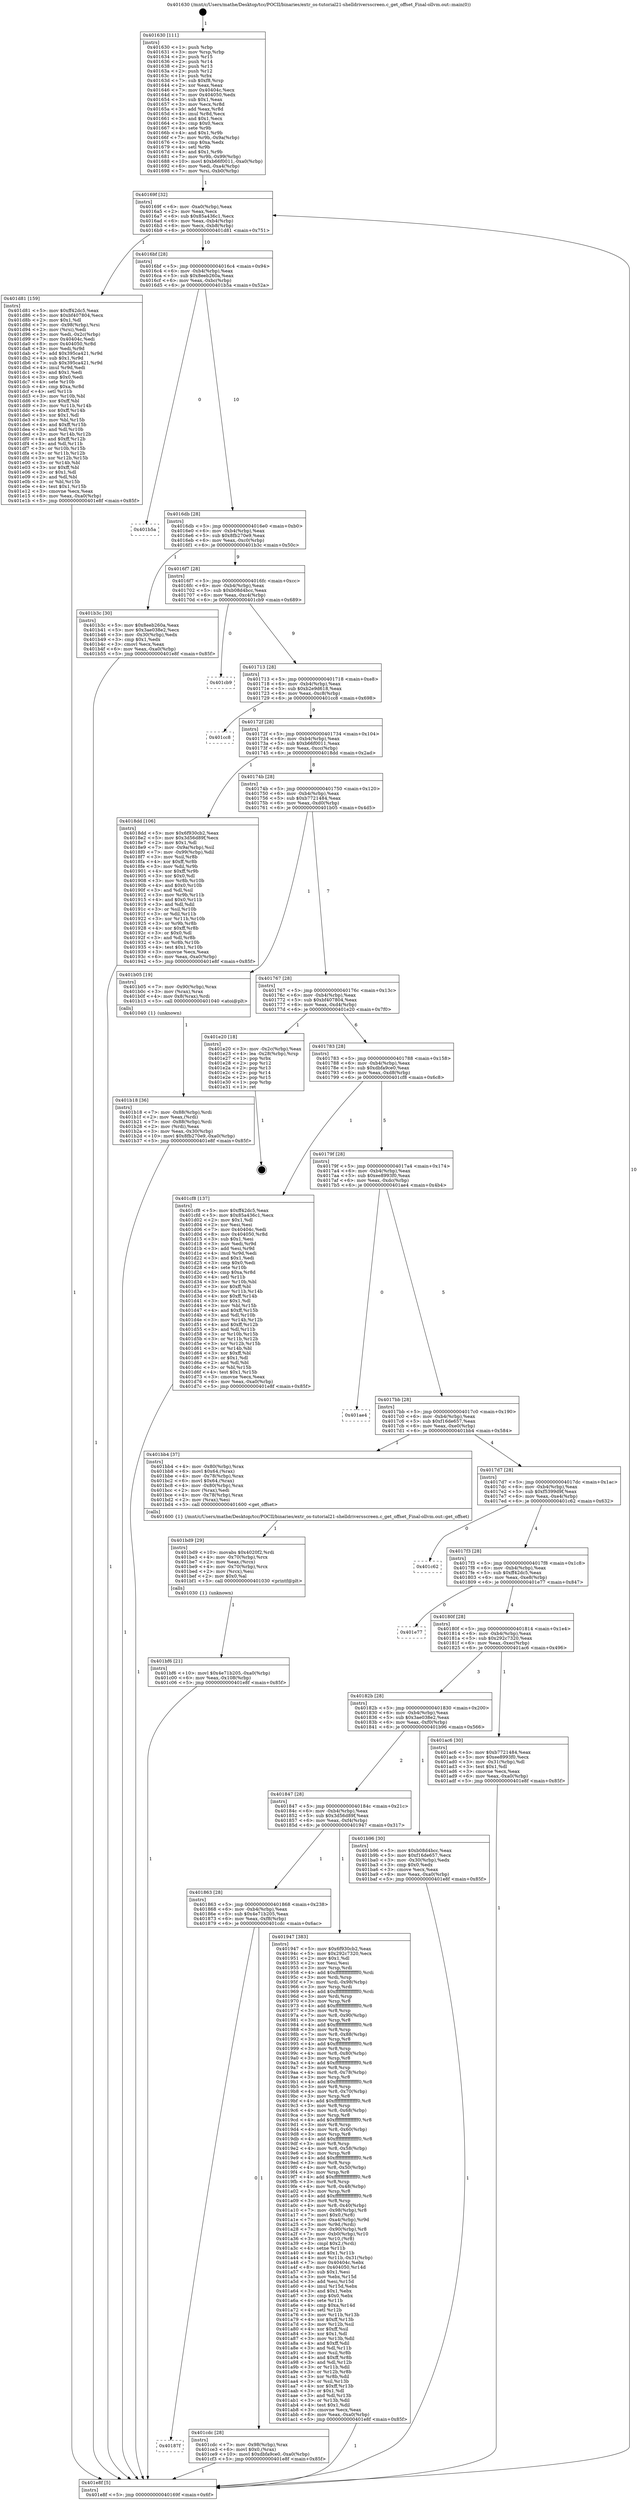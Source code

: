 digraph "0x401630" {
  label = "0x401630 (/mnt/c/Users/mathe/Desktop/tcc/POCII/binaries/extr_os-tutorial21-shelldriversscreen.c_get_offset_Final-ollvm.out::main(0))"
  labelloc = "t"
  node[shape=record]

  Entry [label="",width=0.3,height=0.3,shape=circle,fillcolor=black,style=filled]
  "0x40169f" [label="{
     0x40169f [32]\l
     | [instrs]\l
     &nbsp;&nbsp;0x40169f \<+6\>: mov -0xa0(%rbp),%eax\l
     &nbsp;&nbsp;0x4016a5 \<+2\>: mov %eax,%ecx\l
     &nbsp;&nbsp;0x4016a7 \<+6\>: sub $0x85a436c1,%ecx\l
     &nbsp;&nbsp;0x4016ad \<+6\>: mov %eax,-0xb4(%rbp)\l
     &nbsp;&nbsp;0x4016b3 \<+6\>: mov %ecx,-0xb8(%rbp)\l
     &nbsp;&nbsp;0x4016b9 \<+6\>: je 0000000000401d81 \<main+0x751\>\l
  }"]
  "0x401d81" [label="{
     0x401d81 [159]\l
     | [instrs]\l
     &nbsp;&nbsp;0x401d81 \<+5\>: mov $0xff42dc5,%eax\l
     &nbsp;&nbsp;0x401d86 \<+5\>: mov $0xbf407804,%ecx\l
     &nbsp;&nbsp;0x401d8b \<+2\>: mov $0x1,%dl\l
     &nbsp;&nbsp;0x401d8d \<+7\>: mov -0x98(%rbp),%rsi\l
     &nbsp;&nbsp;0x401d94 \<+2\>: mov (%rsi),%edi\l
     &nbsp;&nbsp;0x401d96 \<+3\>: mov %edi,-0x2c(%rbp)\l
     &nbsp;&nbsp;0x401d99 \<+7\>: mov 0x40404c,%edi\l
     &nbsp;&nbsp;0x401da0 \<+8\>: mov 0x404050,%r8d\l
     &nbsp;&nbsp;0x401da8 \<+3\>: mov %edi,%r9d\l
     &nbsp;&nbsp;0x401dab \<+7\>: add $0x395ca421,%r9d\l
     &nbsp;&nbsp;0x401db2 \<+4\>: sub $0x1,%r9d\l
     &nbsp;&nbsp;0x401db6 \<+7\>: sub $0x395ca421,%r9d\l
     &nbsp;&nbsp;0x401dbd \<+4\>: imul %r9d,%edi\l
     &nbsp;&nbsp;0x401dc1 \<+3\>: and $0x1,%edi\l
     &nbsp;&nbsp;0x401dc4 \<+3\>: cmp $0x0,%edi\l
     &nbsp;&nbsp;0x401dc7 \<+4\>: sete %r10b\l
     &nbsp;&nbsp;0x401dcb \<+4\>: cmp $0xa,%r8d\l
     &nbsp;&nbsp;0x401dcf \<+4\>: setl %r11b\l
     &nbsp;&nbsp;0x401dd3 \<+3\>: mov %r10b,%bl\l
     &nbsp;&nbsp;0x401dd6 \<+3\>: xor $0xff,%bl\l
     &nbsp;&nbsp;0x401dd9 \<+3\>: mov %r11b,%r14b\l
     &nbsp;&nbsp;0x401ddc \<+4\>: xor $0xff,%r14b\l
     &nbsp;&nbsp;0x401de0 \<+3\>: xor $0x1,%dl\l
     &nbsp;&nbsp;0x401de3 \<+3\>: mov %bl,%r15b\l
     &nbsp;&nbsp;0x401de6 \<+4\>: and $0xff,%r15b\l
     &nbsp;&nbsp;0x401dea \<+3\>: and %dl,%r10b\l
     &nbsp;&nbsp;0x401ded \<+3\>: mov %r14b,%r12b\l
     &nbsp;&nbsp;0x401df0 \<+4\>: and $0xff,%r12b\l
     &nbsp;&nbsp;0x401df4 \<+3\>: and %dl,%r11b\l
     &nbsp;&nbsp;0x401df7 \<+3\>: or %r10b,%r15b\l
     &nbsp;&nbsp;0x401dfa \<+3\>: or %r11b,%r12b\l
     &nbsp;&nbsp;0x401dfd \<+3\>: xor %r12b,%r15b\l
     &nbsp;&nbsp;0x401e00 \<+3\>: or %r14b,%bl\l
     &nbsp;&nbsp;0x401e03 \<+3\>: xor $0xff,%bl\l
     &nbsp;&nbsp;0x401e06 \<+3\>: or $0x1,%dl\l
     &nbsp;&nbsp;0x401e09 \<+2\>: and %dl,%bl\l
     &nbsp;&nbsp;0x401e0b \<+3\>: or %bl,%r15b\l
     &nbsp;&nbsp;0x401e0e \<+4\>: test $0x1,%r15b\l
     &nbsp;&nbsp;0x401e12 \<+3\>: cmovne %ecx,%eax\l
     &nbsp;&nbsp;0x401e15 \<+6\>: mov %eax,-0xa0(%rbp)\l
     &nbsp;&nbsp;0x401e1b \<+5\>: jmp 0000000000401e8f \<main+0x85f\>\l
  }"]
  "0x4016bf" [label="{
     0x4016bf [28]\l
     | [instrs]\l
     &nbsp;&nbsp;0x4016bf \<+5\>: jmp 00000000004016c4 \<main+0x94\>\l
     &nbsp;&nbsp;0x4016c4 \<+6\>: mov -0xb4(%rbp),%eax\l
     &nbsp;&nbsp;0x4016ca \<+5\>: sub $0x8eeb260a,%eax\l
     &nbsp;&nbsp;0x4016cf \<+6\>: mov %eax,-0xbc(%rbp)\l
     &nbsp;&nbsp;0x4016d5 \<+6\>: je 0000000000401b5a \<main+0x52a\>\l
  }"]
  Exit [label="",width=0.3,height=0.3,shape=circle,fillcolor=black,style=filled,peripheries=2]
  "0x401b5a" [label="{
     0x401b5a\l
  }", style=dashed]
  "0x4016db" [label="{
     0x4016db [28]\l
     | [instrs]\l
     &nbsp;&nbsp;0x4016db \<+5\>: jmp 00000000004016e0 \<main+0xb0\>\l
     &nbsp;&nbsp;0x4016e0 \<+6\>: mov -0xb4(%rbp),%eax\l
     &nbsp;&nbsp;0x4016e6 \<+5\>: sub $0x8fb270e9,%eax\l
     &nbsp;&nbsp;0x4016eb \<+6\>: mov %eax,-0xc0(%rbp)\l
     &nbsp;&nbsp;0x4016f1 \<+6\>: je 0000000000401b3c \<main+0x50c\>\l
  }"]
  "0x40187f" [label="{
     0x40187f\l
  }", style=dashed]
  "0x401b3c" [label="{
     0x401b3c [30]\l
     | [instrs]\l
     &nbsp;&nbsp;0x401b3c \<+5\>: mov $0x8eeb260a,%eax\l
     &nbsp;&nbsp;0x401b41 \<+5\>: mov $0x3ae038e2,%ecx\l
     &nbsp;&nbsp;0x401b46 \<+3\>: mov -0x30(%rbp),%edx\l
     &nbsp;&nbsp;0x401b49 \<+3\>: cmp $0x1,%edx\l
     &nbsp;&nbsp;0x401b4c \<+3\>: cmovl %ecx,%eax\l
     &nbsp;&nbsp;0x401b4f \<+6\>: mov %eax,-0xa0(%rbp)\l
     &nbsp;&nbsp;0x401b55 \<+5\>: jmp 0000000000401e8f \<main+0x85f\>\l
  }"]
  "0x4016f7" [label="{
     0x4016f7 [28]\l
     | [instrs]\l
     &nbsp;&nbsp;0x4016f7 \<+5\>: jmp 00000000004016fc \<main+0xcc\>\l
     &nbsp;&nbsp;0x4016fc \<+6\>: mov -0xb4(%rbp),%eax\l
     &nbsp;&nbsp;0x401702 \<+5\>: sub $0xb08d4bcc,%eax\l
     &nbsp;&nbsp;0x401707 \<+6\>: mov %eax,-0xc4(%rbp)\l
     &nbsp;&nbsp;0x40170d \<+6\>: je 0000000000401cb9 \<main+0x689\>\l
  }"]
  "0x401cdc" [label="{
     0x401cdc [28]\l
     | [instrs]\l
     &nbsp;&nbsp;0x401cdc \<+7\>: mov -0x98(%rbp),%rax\l
     &nbsp;&nbsp;0x401ce3 \<+6\>: movl $0x0,(%rax)\l
     &nbsp;&nbsp;0x401ce9 \<+10\>: movl $0xdbfa9ce0,-0xa0(%rbp)\l
     &nbsp;&nbsp;0x401cf3 \<+5\>: jmp 0000000000401e8f \<main+0x85f\>\l
  }"]
  "0x401cb9" [label="{
     0x401cb9\l
  }", style=dashed]
  "0x401713" [label="{
     0x401713 [28]\l
     | [instrs]\l
     &nbsp;&nbsp;0x401713 \<+5\>: jmp 0000000000401718 \<main+0xe8\>\l
     &nbsp;&nbsp;0x401718 \<+6\>: mov -0xb4(%rbp),%eax\l
     &nbsp;&nbsp;0x40171e \<+5\>: sub $0xb2e9d618,%eax\l
     &nbsp;&nbsp;0x401723 \<+6\>: mov %eax,-0xc8(%rbp)\l
     &nbsp;&nbsp;0x401729 \<+6\>: je 0000000000401cc8 \<main+0x698\>\l
  }"]
  "0x401bf6" [label="{
     0x401bf6 [21]\l
     | [instrs]\l
     &nbsp;&nbsp;0x401bf6 \<+10\>: movl $0x4e71b205,-0xa0(%rbp)\l
     &nbsp;&nbsp;0x401c00 \<+6\>: mov %eax,-0x108(%rbp)\l
     &nbsp;&nbsp;0x401c06 \<+5\>: jmp 0000000000401e8f \<main+0x85f\>\l
  }"]
  "0x401cc8" [label="{
     0x401cc8\l
  }", style=dashed]
  "0x40172f" [label="{
     0x40172f [28]\l
     | [instrs]\l
     &nbsp;&nbsp;0x40172f \<+5\>: jmp 0000000000401734 \<main+0x104\>\l
     &nbsp;&nbsp;0x401734 \<+6\>: mov -0xb4(%rbp),%eax\l
     &nbsp;&nbsp;0x40173a \<+5\>: sub $0xb66f0011,%eax\l
     &nbsp;&nbsp;0x40173f \<+6\>: mov %eax,-0xcc(%rbp)\l
     &nbsp;&nbsp;0x401745 \<+6\>: je 00000000004018dd \<main+0x2ad\>\l
  }"]
  "0x401bd9" [label="{
     0x401bd9 [29]\l
     | [instrs]\l
     &nbsp;&nbsp;0x401bd9 \<+10\>: movabs $0x4020f2,%rdi\l
     &nbsp;&nbsp;0x401be3 \<+4\>: mov -0x70(%rbp),%rcx\l
     &nbsp;&nbsp;0x401be7 \<+2\>: mov %eax,(%rcx)\l
     &nbsp;&nbsp;0x401be9 \<+4\>: mov -0x70(%rbp),%rcx\l
     &nbsp;&nbsp;0x401bed \<+2\>: mov (%rcx),%esi\l
     &nbsp;&nbsp;0x401bef \<+2\>: mov $0x0,%al\l
     &nbsp;&nbsp;0x401bf1 \<+5\>: call 0000000000401030 \<printf@plt\>\l
     | [calls]\l
     &nbsp;&nbsp;0x401030 \{1\} (unknown)\l
  }"]
  "0x4018dd" [label="{
     0x4018dd [106]\l
     | [instrs]\l
     &nbsp;&nbsp;0x4018dd \<+5\>: mov $0x6f930cb2,%eax\l
     &nbsp;&nbsp;0x4018e2 \<+5\>: mov $0x3d56d89f,%ecx\l
     &nbsp;&nbsp;0x4018e7 \<+2\>: mov $0x1,%dl\l
     &nbsp;&nbsp;0x4018e9 \<+7\>: mov -0x9a(%rbp),%sil\l
     &nbsp;&nbsp;0x4018f0 \<+7\>: mov -0x99(%rbp),%dil\l
     &nbsp;&nbsp;0x4018f7 \<+3\>: mov %sil,%r8b\l
     &nbsp;&nbsp;0x4018fa \<+4\>: xor $0xff,%r8b\l
     &nbsp;&nbsp;0x4018fe \<+3\>: mov %dil,%r9b\l
     &nbsp;&nbsp;0x401901 \<+4\>: xor $0xff,%r9b\l
     &nbsp;&nbsp;0x401905 \<+3\>: xor $0x0,%dl\l
     &nbsp;&nbsp;0x401908 \<+3\>: mov %r8b,%r10b\l
     &nbsp;&nbsp;0x40190b \<+4\>: and $0x0,%r10b\l
     &nbsp;&nbsp;0x40190f \<+3\>: and %dl,%sil\l
     &nbsp;&nbsp;0x401912 \<+3\>: mov %r9b,%r11b\l
     &nbsp;&nbsp;0x401915 \<+4\>: and $0x0,%r11b\l
     &nbsp;&nbsp;0x401919 \<+3\>: and %dl,%dil\l
     &nbsp;&nbsp;0x40191c \<+3\>: or %sil,%r10b\l
     &nbsp;&nbsp;0x40191f \<+3\>: or %dil,%r11b\l
     &nbsp;&nbsp;0x401922 \<+3\>: xor %r11b,%r10b\l
     &nbsp;&nbsp;0x401925 \<+3\>: or %r9b,%r8b\l
     &nbsp;&nbsp;0x401928 \<+4\>: xor $0xff,%r8b\l
     &nbsp;&nbsp;0x40192c \<+3\>: or $0x0,%dl\l
     &nbsp;&nbsp;0x40192f \<+3\>: and %dl,%r8b\l
     &nbsp;&nbsp;0x401932 \<+3\>: or %r8b,%r10b\l
     &nbsp;&nbsp;0x401935 \<+4\>: test $0x1,%r10b\l
     &nbsp;&nbsp;0x401939 \<+3\>: cmovne %ecx,%eax\l
     &nbsp;&nbsp;0x40193c \<+6\>: mov %eax,-0xa0(%rbp)\l
     &nbsp;&nbsp;0x401942 \<+5\>: jmp 0000000000401e8f \<main+0x85f\>\l
  }"]
  "0x40174b" [label="{
     0x40174b [28]\l
     | [instrs]\l
     &nbsp;&nbsp;0x40174b \<+5\>: jmp 0000000000401750 \<main+0x120\>\l
     &nbsp;&nbsp;0x401750 \<+6\>: mov -0xb4(%rbp),%eax\l
     &nbsp;&nbsp;0x401756 \<+5\>: sub $0xb7721484,%eax\l
     &nbsp;&nbsp;0x40175b \<+6\>: mov %eax,-0xd0(%rbp)\l
     &nbsp;&nbsp;0x401761 \<+6\>: je 0000000000401b05 \<main+0x4d5\>\l
  }"]
  "0x401e8f" [label="{
     0x401e8f [5]\l
     | [instrs]\l
     &nbsp;&nbsp;0x401e8f \<+5\>: jmp 000000000040169f \<main+0x6f\>\l
  }"]
  "0x401630" [label="{
     0x401630 [111]\l
     | [instrs]\l
     &nbsp;&nbsp;0x401630 \<+1\>: push %rbp\l
     &nbsp;&nbsp;0x401631 \<+3\>: mov %rsp,%rbp\l
     &nbsp;&nbsp;0x401634 \<+2\>: push %r15\l
     &nbsp;&nbsp;0x401636 \<+2\>: push %r14\l
     &nbsp;&nbsp;0x401638 \<+2\>: push %r13\l
     &nbsp;&nbsp;0x40163a \<+2\>: push %r12\l
     &nbsp;&nbsp;0x40163c \<+1\>: push %rbx\l
     &nbsp;&nbsp;0x40163d \<+7\>: sub $0xf8,%rsp\l
     &nbsp;&nbsp;0x401644 \<+2\>: xor %eax,%eax\l
     &nbsp;&nbsp;0x401646 \<+7\>: mov 0x40404c,%ecx\l
     &nbsp;&nbsp;0x40164d \<+7\>: mov 0x404050,%edx\l
     &nbsp;&nbsp;0x401654 \<+3\>: sub $0x1,%eax\l
     &nbsp;&nbsp;0x401657 \<+3\>: mov %ecx,%r8d\l
     &nbsp;&nbsp;0x40165a \<+3\>: add %eax,%r8d\l
     &nbsp;&nbsp;0x40165d \<+4\>: imul %r8d,%ecx\l
     &nbsp;&nbsp;0x401661 \<+3\>: and $0x1,%ecx\l
     &nbsp;&nbsp;0x401664 \<+3\>: cmp $0x0,%ecx\l
     &nbsp;&nbsp;0x401667 \<+4\>: sete %r9b\l
     &nbsp;&nbsp;0x40166b \<+4\>: and $0x1,%r9b\l
     &nbsp;&nbsp;0x40166f \<+7\>: mov %r9b,-0x9a(%rbp)\l
     &nbsp;&nbsp;0x401676 \<+3\>: cmp $0xa,%edx\l
     &nbsp;&nbsp;0x401679 \<+4\>: setl %r9b\l
     &nbsp;&nbsp;0x40167d \<+4\>: and $0x1,%r9b\l
     &nbsp;&nbsp;0x401681 \<+7\>: mov %r9b,-0x99(%rbp)\l
     &nbsp;&nbsp;0x401688 \<+10\>: movl $0xb66f0011,-0xa0(%rbp)\l
     &nbsp;&nbsp;0x401692 \<+6\>: mov %edi,-0xa4(%rbp)\l
     &nbsp;&nbsp;0x401698 \<+7\>: mov %rsi,-0xb0(%rbp)\l
  }"]
  "0x401b18" [label="{
     0x401b18 [36]\l
     | [instrs]\l
     &nbsp;&nbsp;0x401b18 \<+7\>: mov -0x88(%rbp),%rdi\l
     &nbsp;&nbsp;0x401b1f \<+2\>: mov %eax,(%rdi)\l
     &nbsp;&nbsp;0x401b21 \<+7\>: mov -0x88(%rbp),%rdi\l
     &nbsp;&nbsp;0x401b28 \<+2\>: mov (%rdi),%eax\l
     &nbsp;&nbsp;0x401b2a \<+3\>: mov %eax,-0x30(%rbp)\l
     &nbsp;&nbsp;0x401b2d \<+10\>: movl $0x8fb270e9,-0xa0(%rbp)\l
     &nbsp;&nbsp;0x401b37 \<+5\>: jmp 0000000000401e8f \<main+0x85f\>\l
  }"]
  "0x401b05" [label="{
     0x401b05 [19]\l
     | [instrs]\l
     &nbsp;&nbsp;0x401b05 \<+7\>: mov -0x90(%rbp),%rax\l
     &nbsp;&nbsp;0x401b0c \<+3\>: mov (%rax),%rax\l
     &nbsp;&nbsp;0x401b0f \<+4\>: mov 0x8(%rax),%rdi\l
     &nbsp;&nbsp;0x401b13 \<+5\>: call 0000000000401040 \<atoi@plt\>\l
     | [calls]\l
     &nbsp;&nbsp;0x401040 \{1\} (unknown)\l
  }"]
  "0x401767" [label="{
     0x401767 [28]\l
     | [instrs]\l
     &nbsp;&nbsp;0x401767 \<+5\>: jmp 000000000040176c \<main+0x13c\>\l
     &nbsp;&nbsp;0x40176c \<+6\>: mov -0xb4(%rbp),%eax\l
     &nbsp;&nbsp;0x401772 \<+5\>: sub $0xbf407804,%eax\l
     &nbsp;&nbsp;0x401777 \<+6\>: mov %eax,-0xd4(%rbp)\l
     &nbsp;&nbsp;0x40177d \<+6\>: je 0000000000401e20 \<main+0x7f0\>\l
  }"]
  "0x401863" [label="{
     0x401863 [28]\l
     | [instrs]\l
     &nbsp;&nbsp;0x401863 \<+5\>: jmp 0000000000401868 \<main+0x238\>\l
     &nbsp;&nbsp;0x401868 \<+6\>: mov -0xb4(%rbp),%eax\l
     &nbsp;&nbsp;0x40186e \<+5\>: sub $0x4e71b205,%eax\l
     &nbsp;&nbsp;0x401873 \<+6\>: mov %eax,-0xf8(%rbp)\l
     &nbsp;&nbsp;0x401879 \<+6\>: je 0000000000401cdc \<main+0x6ac\>\l
  }"]
  "0x401e20" [label="{
     0x401e20 [18]\l
     | [instrs]\l
     &nbsp;&nbsp;0x401e20 \<+3\>: mov -0x2c(%rbp),%eax\l
     &nbsp;&nbsp;0x401e23 \<+4\>: lea -0x28(%rbp),%rsp\l
     &nbsp;&nbsp;0x401e27 \<+1\>: pop %rbx\l
     &nbsp;&nbsp;0x401e28 \<+2\>: pop %r12\l
     &nbsp;&nbsp;0x401e2a \<+2\>: pop %r13\l
     &nbsp;&nbsp;0x401e2c \<+2\>: pop %r14\l
     &nbsp;&nbsp;0x401e2e \<+2\>: pop %r15\l
     &nbsp;&nbsp;0x401e30 \<+1\>: pop %rbp\l
     &nbsp;&nbsp;0x401e31 \<+1\>: ret\l
  }"]
  "0x401783" [label="{
     0x401783 [28]\l
     | [instrs]\l
     &nbsp;&nbsp;0x401783 \<+5\>: jmp 0000000000401788 \<main+0x158\>\l
     &nbsp;&nbsp;0x401788 \<+6\>: mov -0xb4(%rbp),%eax\l
     &nbsp;&nbsp;0x40178e \<+5\>: sub $0xdbfa9ce0,%eax\l
     &nbsp;&nbsp;0x401793 \<+6\>: mov %eax,-0xd8(%rbp)\l
     &nbsp;&nbsp;0x401799 \<+6\>: je 0000000000401cf8 \<main+0x6c8\>\l
  }"]
  "0x401947" [label="{
     0x401947 [383]\l
     | [instrs]\l
     &nbsp;&nbsp;0x401947 \<+5\>: mov $0x6f930cb2,%eax\l
     &nbsp;&nbsp;0x40194c \<+5\>: mov $0x292c7320,%ecx\l
     &nbsp;&nbsp;0x401951 \<+2\>: mov $0x1,%dl\l
     &nbsp;&nbsp;0x401953 \<+2\>: xor %esi,%esi\l
     &nbsp;&nbsp;0x401955 \<+3\>: mov %rsp,%rdi\l
     &nbsp;&nbsp;0x401958 \<+4\>: add $0xfffffffffffffff0,%rdi\l
     &nbsp;&nbsp;0x40195c \<+3\>: mov %rdi,%rsp\l
     &nbsp;&nbsp;0x40195f \<+7\>: mov %rdi,-0x98(%rbp)\l
     &nbsp;&nbsp;0x401966 \<+3\>: mov %rsp,%rdi\l
     &nbsp;&nbsp;0x401969 \<+4\>: add $0xfffffffffffffff0,%rdi\l
     &nbsp;&nbsp;0x40196d \<+3\>: mov %rdi,%rsp\l
     &nbsp;&nbsp;0x401970 \<+3\>: mov %rsp,%r8\l
     &nbsp;&nbsp;0x401973 \<+4\>: add $0xfffffffffffffff0,%r8\l
     &nbsp;&nbsp;0x401977 \<+3\>: mov %r8,%rsp\l
     &nbsp;&nbsp;0x40197a \<+7\>: mov %r8,-0x90(%rbp)\l
     &nbsp;&nbsp;0x401981 \<+3\>: mov %rsp,%r8\l
     &nbsp;&nbsp;0x401984 \<+4\>: add $0xfffffffffffffff0,%r8\l
     &nbsp;&nbsp;0x401988 \<+3\>: mov %r8,%rsp\l
     &nbsp;&nbsp;0x40198b \<+7\>: mov %r8,-0x88(%rbp)\l
     &nbsp;&nbsp;0x401992 \<+3\>: mov %rsp,%r8\l
     &nbsp;&nbsp;0x401995 \<+4\>: add $0xfffffffffffffff0,%r8\l
     &nbsp;&nbsp;0x401999 \<+3\>: mov %r8,%rsp\l
     &nbsp;&nbsp;0x40199c \<+4\>: mov %r8,-0x80(%rbp)\l
     &nbsp;&nbsp;0x4019a0 \<+3\>: mov %rsp,%r8\l
     &nbsp;&nbsp;0x4019a3 \<+4\>: add $0xfffffffffffffff0,%r8\l
     &nbsp;&nbsp;0x4019a7 \<+3\>: mov %r8,%rsp\l
     &nbsp;&nbsp;0x4019aa \<+4\>: mov %r8,-0x78(%rbp)\l
     &nbsp;&nbsp;0x4019ae \<+3\>: mov %rsp,%r8\l
     &nbsp;&nbsp;0x4019b1 \<+4\>: add $0xfffffffffffffff0,%r8\l
     &nbsp;&nbsp;0x4019b5 \<+3\>: mov %r8,%rsp\l
     &nbsp;&nbsp;0x4019b8 \<+4\>: mov %r8,-0x70(%rbp)\l
     &nbsp;&nbsp;0x4019bc \<+3\>: mov %rsp,%r8\l
     &nbsp;&nbsp;0x4019bf \<+4\>: add $0xfffffffffffffff0,%r8\l
     &nbsp;&nbsp;0x4019c3 \<+3\>: mov %r8,%rsp\l
     &nbsp;&nbsp;0x4019c6 \<+4\>: mov %r8,-0x68(%rbp)\l
     &nbsp;&nbsp;0x4019ca \<+3\>: mov %rsp,%r8\l
     &nbsp;&nbsp;0x4019cd \<+4\>: add $0xfffffffffffffff0,%r8\l
     &nbsp;&nbsp;0x4019d1 \<+3\>: mov %r8,%rsp\l
     &nbsp;&nbsp;0x4019d4 \<+4\>: mov %r8,-0x60(%rbp)\l
     &nbsp;&nbsp;0x4019d8 \<+3\>: mov %rsp,%r8\l
     &nbsp;&nbsp;0x4019db \<+4\>: add $0xfffffffffffffff0,%r8\l
     &nbsp;&nbsp;0x4019df \<+3\>: mov %r8,%rsp\l
     &nbsp;&nbsp;0x4019e2 \<+4\>: mov %r8,-0x58(%rbp)\l
     &nbsp;&nbsp;0x4019e6 \<+3\>: mov %rsp,%r8\l
     &nbsp;&nbsp;0x4019e9 \<+4\>: add $0xfffffffffffffff0,%r8\l
     &nbsp;&nbsp;0x4019ed \<+3\>: mov %r8,%rsp\l
     &nbsp;&nbsp;0x4019f0 \<+4\>: mov %r8,-0x50(%rbp)\l
     &nbsp;&nbsp;0x4019f4 \<+3\>: mov %rsp,%r8\l
     &nbsp;&nbsp;0x4019f7 \<+4\>: add $0xfffffffffffffff0,%r8\l
     &nbsp;&nbsp;0x4019fb \<+3\>: mov %r8,%rsp\l
     &nbsp;&nbsp;0x4019fe \<+4\>: mov %r8,-0x48(%rbp)\l
     &nbsp;&nbsp;0x401a02 \<+3\>: mov %rsp,%r8\l
     &nbsp;&nbsp;0x401a05 \<+4\>: add $0xfffffffffffffff0,%r8\l
     &nbsp;&nbsp;0x401a09 \<+3\>: mov %r8,%rsp\l
     &nbsp;&nbsp;0x401a0c \<+4\>: mov %r8,-0x40(%rbp)\l
     &nbsp;&nbsp;0x401a10 \<+7\>: mov -0x98(%rbp),%r8\l
     &nbsp;&nbsp;0x401a17 \<+7\>: movl $0x0,(%r8)\l
     &nbsp;&nbsp;0x401a1e \<+7\>: mov -0xa4(%rbp),%r9d\l
     &nbsp;&nbsp;0x401a25 \<+3\>: mov %r9d,(%rdi)\l
     &nbsp;&nbsp;0x401a28 \<+7\>: mov -0x90(%rbp),%r8\l
     &nbsp;&nbsp;0x401a2f \<+7\>: mov -0xb0(%rbp),%r10\l
     &nbsp;&nbsp;0x401a36 \<+3\>: mov %r10,(%r8)\l
     &nbsp;&nbsp;0x401a39 \<+3\>: cmpl $0x2,(%rdi)\l
     &nbsp;&nbsp;0x401a3c \<+4\>: setne %r11b\l
     &nbsp;&nbsp;0x401a40 \<+4\>: and $0x1,%r11b\l
     &nbsp;&nbsp;0x401a44 \<+4\>: mov %r11b,-0x31(%rbp)\l
     &nbsp;&nbsp;0x401a48 \<+7\>: mov 0x40404c,%ebx\l
     &nbsp;&nbsp;0x401a4f \<+8\>: mov 0x404050,%r14d\l
     &nbsp;&nbsp;0x401a57 \<+3\>: sub $0x1,%esi\l
     &nbsp;&nbsp;0x401a5a \<+3\>: mov %ebx,%r15d\l
     &nbsp;&nbsp;0x401a5d \<+3\>: add %esi,%r15d\l
     &nbsp;&nbsp;0x401a60 \<+4\>: imul %r15d,%ebx\l
     &nbsp;&nbsp;0x401a64 \<+3\>: and $0x1,%ebx\l
     &nbsp;&nbsp;0x401a67 \<+3\>: cmp $0x0,%ebx\l
     &nbsp;&nbsp;0x401a6a \<+4\>: sete %r11b\l
     &nbsp;&nbsp;0x401a6e \<+4\>: cmp $0xa,%r14d\l
     &nbsp;&nbsp;0x401a72 \<+4\>: setl %r12b\l
     &nbsp;&nbsp;0x401a76 \<+3\>: mov %r11b,%r13b\l
     &nbsp;&nbsp;0x401a79 \<+4\>: xor $0xff,%r13b\l
     &nbsp;&nbsp;0x401a7d \<+3\>: mov %r12b,%sil\l
     &nbsp;&nbsp;0x401a80 \<+4\>: xor $0xff,%sil\l
     &nbsp;&nbsp;0x401a84 \<+3\>: xor $0x1,%dl\l
     &nbsp;&nbsp;0x401a87 \<+3\>: mov %r13b,%dil\l
     &nbsp;&nbsp;0x401a8a \<+4\>: and $0xff,%dil\l
     &nbsp;&nbsp;0x401a8e \<+3\>: and %dl,%r11b\l
     &nbsp;&nbsp;0x401a91 \<+3\>: mov %sil,%r8b\l
     &nbsp;&nbsp;0x401a94 \<+4\>: and $0xff,%r8b\l
     &nbsp;&nbsp;0x401a98 \<+3\>: and %dl,%r12b\l
     &nbsp;&nbsp;0x401a9b \<+3\>: or %r11b,%dil\l
     &nbsp;&nbsp;0x401a9e \<+3\>: or %r12b,%r8b\l
     &nbsp;&nbsp;0x401aa1 \<+3\>: xor %r8b,%dil\l
     &nbsp;&nbsp;0x401aa4 \<+3\>: or %sil,%r13b\l
     &nbsp;&nbsp;0x401aa7 \<+4\>: xor $0xff,%r13b\l
     &nbsp;&nbsp;0x401aab \<+3\>: or $0x1,%dl\l
     &nbsp;&nbsp;0x401aae \<+3\>: and %dl,%r13b\l
     &nbsp;&nbsp;0x401ab1 \<+3\>: or %r13b,%dil\l
     &nbsp;&nbsp;0x401ab4 \<+4\>: test $0x1,%dil\l
     &nbsp;&nbsp;0x401ab8 \<+3\>: cmovne %ecx,%eax\l
     &nbsp;&nbsp;0x401abb \<+6\>: mov %eax,-0xa0(%rbp)\l
     &nbsp;&nbsp;0x401ac1 \<+5\>: jmp 0000000000401e8f \<main+0x85f\>\l
  }"]
  "0x401cf8" [label="{
     0x401cf8 [137]\l
     | [instrs]\l
     &nbsp;&nbsp;0x401cf8 \<+5\>: mov $0xff42dc5,%eax\l
     &nbsp;&nbsp;0x401cfd \<+5\>: mov $0x85a436c1,%ecx\l
     &nbsp;&nbsp;0x401d02 \<+2\>: mov $0x1,%dl\l
     &nbsp;&nbsp;0x401d04 \<+2\>: xor %esi,%esi\l
     &nbsp;&nbsp;0x401d06 \<+7\>: mov 0x40404c,%edi\l
     &nbsp;&nbsp;0x401d0d \<+8\>: mov 0x404050,%r8d\l
     &nbsp;&nbsp;0x401d15 \<+3\>: sub $0x1,%esi\l
     &nbsp;&nbsp;0x401d18 \<+3\>: mov %edi,%r9d\l
     &nbsp;&nbsp;0x401d1b \<+3\>: add %esi,%r9d\l
     &nbsp;&nbsp;0x401d1e \<+4\>: imul %r9d,%edi\l
     &nbsp;&nbsp;0x401d22 \<+3\>: and $0x1,%edi\l
     &nbsp;&nbsp;0x401d25 \<+3\>: cmp $0x0,%edi\l
     &nbsp;&nbsp;0x401d28 \<+4\>: sete %r10b\l
     &nbsp;&nbsp;0x401d2c \<+4\>: cmp $0xa,%r8d\l
     &nbsp;&nbsp;0x401d30 \<+4\>: setl %r11b\l
     &nbsp;&nbsp;0x401d34 \<+3\>: mov %r10b,%bl\l
     &nbsp;&nbsp;0x401d37 \<+3\>: xor $0xff,%bl\l
     &nbsp;&nbsp;0x401d3a \<+3\>: mov %r11b,%r14b\l
     &nbsp;&nbsp;0x401d3d \<+4\>: xor $0xff,%r14b\l
     &nbsp;&nbsp;0x401d41 \<+3\>: xor $0x1,%dl\l
     &nbsp;&nbsp;0x401d44 \<+3\>: mov %bl,%r15b\l
     &nbsp;&nbsp;0x401d47 \<+4\>: and $0xff,%r15b\l
     &nbsp;&nbsp;0x401d4b \<+3\>: and %dl,%r10b\l
     &nbsp;&nbsp;0x401d4e \<+3\>: mov %r14b,%r12b\l
     &nbsp;&nbsp;0x401d51 \<+4\>: and $0xff,%r12b\l
     &nbsp;&nbsp;0x401d55 \<+3\>: and %dl,%r11b\l
     &nbsp;&nbsp;0x401d58 \<+3\>: or %r10b,%r15b\l
     &nbsp;&nbsp;0x401d5b \<+3\>: or %r11b,%r12b\l
     &nbsp;&nbsp;0x401d5e \<+3\>: xor %r12b,%r15b\l
     &nbsp;&nbsp;0x401d61 \<+3\>: or %r14b,%bl\l
     &nbsp;&nbsp;0x401d64 \<+3\>: xor $0xff,%bl\l
     &nbsp;&nbsp;0x401d67 \<+3\>: or $0x1,%dl\l
     &nbsp;&nbsp;0x401d6a \<+2\>: and %dl,%bl\l
     &nbsp;&nbsp;0x401d6c \<+3\>: or %bl,%r15b\l
     &nbsp;&nbsp;0x401d6f \<+4\>: test $0x1,%r15b\l
     &nbsp;&nbsp;0x401d73 \<+3\>: cmovne %ecx,%eax\l
     &nbsp;&nbsp;0x401d76 \<+6\>: mov %eax,-0xa0(%rbp)\l
     &nbsp;&nbsp;0x401d7c \<+5\>: jmp 0000000000401e8f \<main+0x85f\>\l
  }"]
  "0x40179f" [label="{
     0x40179f [28]\l
     | [instrs]\l
     &nbsp;&nbsp;0x40179f \<+5\>: jmp 00000000004017a4 \<main+0x174\>\l
     &nbsp;&nbsp;0x4017a4 \<+6\>: mov -0xb4(%rbp),%eax\l
     &nbsp;&nbsp;0x4017aa \<+5\>: sub $0xee8993f0,%eax\l
     &nbsp;&nbsp;0x4017af \<+6\>: mov %eax,-0xdc(%rbp)\l
     &nbsp;&nbsp;0x4017b5 \<+6\>: je 0000000000401ae4 \<main+0x4b4\>\l
  }"]
  "0x401847" [label="{
     0x401847 [28]\l
     | [instrs]\l
     &nbsp;&nbsp;0x401847 \<+5\>: jmp 000000000040184c \<main+0x21c\>\l
     &nbsp;&nbsp;0x40184c \<+6\>: mov -0xb4(%rbp),%eax\l
     &nbsp;&nbsp;0x401852 \<+5\>: sub $0x3d56d89f,%eax\l
     &nbsp;&nbsp;0x401857 \<+6\>: mov %eax,-0xf4(%rbp)\l
     &nbsp;&nbsp;0x40185d \<+6\>: je 0000000000401947 \<main+0x317\>\l
  }"]
  "0x401ae4" [label="{
     0x401ae4\l
  }", style=dashed]
  "0x4017bb" [label="{
     0x4017bb [28]\l
     | [instrs]\l
     &nbsp;&nbsp;0x4017bb \<+5\>: jmp 00000000004017c0 \<main+0x190\>\l
     &nbsp;&nbsp;0x4017c0 \<+6\>: mov -0xb4(%rbp),%eax\l
     &nbsp;&nbsp;0x4017c6 \<+5\>: sub $0xf16de657,%eax\l
     &nbsp;&nbsp;0x4017cb \<+6\>: mov %eax,-0xe0(%rbp)\l
     &nbsp;&nbsp;0x4017d1 \<+6\>: je 0000000000401bb4 \<main+0x584\>\l
  }"]
  "0x401b96" [label="{
     0x401b96 [30]\l
     | [instrs]\l
     &nbsp;&nbsp;0x401b96 \<+5\>: mov $0xb08d4bcc,%eax\l
     &nbsp;&nbsp;0x401b9b \<+5\>: mov $0xf16de657,%ecx\l
     &nbsp;&nbsp;0x401ba0 \<+3\>: mov -0x30(%rbp),%edx\l
     &nbsp;&nbsp;0x401ba3 \<+3\>: cmp $0x0,%edx\l
     &nbsp;&nbsp;0x401ba6 \<+3\>: cmove %ecx,%eax\l
     &nbsp;&nbsp;0x401ba9 \<+6\>: mov %eax,-0xa0(%rbp)\l
     &nbsp;&nbsp;0x401baf \<+5\>: jmp 0000000000401e8f \<main+0x85f\>\l
  }"]
  "0x401bb4" [label="{
     0x401bb4 [37]\l
     | [instrs]\l
     &nbsp;&nbsp;0x401bb4 \<+4\>: mov -0x80(%rbp),%rax\l
     &nbsp;&nbsp;0x401bb8 \<+6\>: movl $0x64,(%rax)\l
     &nbsp;&nbsp;0x401bbe \<+4\>: mov -0x78(%rbp),%rax\l
     &nbsp;&nbsp;0x401bc2 \<+6\>: movl $0x64,(%rax)\l
     &nbsp;&nbsp;0x401bc8 \<+4\>: mov -0x80(%rbp),%rax\l
     &nbsp;&nbsp;0x401bcc \<+2\>: mov (%rax),%edi\l
     &nbsp;&nbsp;0x401bce \<+4\>: mov -0x78(%rbp),%rax\l
     &nbsp;&nbsp;0x401bd2 \<+2\>: mov (%rax),%esi\l
     &nbsp;&nbsp;0x401bd4 \<+5\>: call 0000000000401600 \<get_offset\>\l
     | [calls]\l
     &nbsp;&nbsp;0x401600 \{1\} (/mnt/c/Users/mathe/Desktop/tcc/POCII/binaries/extr_os-tutorial21-shelldriversscreen.c_get_offset_Final-ollvm.out::get_offset)\l
  }"]
  "0x4017d7" [label="{
     0x4017d7 [28]\l
     | [instrs]\l
     &nbsp;&nbsp;0x4017d7 \<+5\>: jmp 00000000004017dc \<main+0x1ac\>\l
     &nbsp;&nbsp;0x4017dc \<+6\>: mov -0xb4(%rbp),%eax\l
     &nbsp;&nbsp;0x4017e2 \<+5\>: sub $0xf5399d9f,%eax\l
     &nbsp;&nbsp;0x4017e7 \<+6\>: mov %eax,-0xe4(%rbp)\l
     &nbsp;&nbsp;0x4017ed \<+6\>: je 0000000000401c62 \<main+0x632\>\l
  }"]
  "0x40182b" [label="{
     0x40182b [28]\l
     | [instrs]\l
     &nbsp;&nbsp;0x40182b \<+5\>: jmp 0000000000401830 \<main+0x200\>\l
     &nbsp;&nbsp;0x401830 \<+6\>: mov -0xb4(%rbp),%eax\l
     &nbsp;&nbsp;0x401836 \<+5\>: sub $0x3ae038e2,%eax\l
     &nbsp;&nbsp;0x40183b \<+6\>: mov %eax,-0xf0(%rbp)\l
     &nbsp;&nbsp;0x401841 \<+6\>: je 0000000000401b96 \<main+0x566\>\l
  }"]
  "0x401c62" [label="{
     0x401c62\l
  }", style=dashed]
  "0x4017f3" [label="{
     0x4017f3 [28]\l
     | [instrs]\l
     &nbsp;&nbsp;0x4017f3 \<+5\>: jmp 00000000004017f8 \<main+0x1c8\>\l
     &nbsp;&nbsp;0x4017f8 \<+6\>: mov -0xb4(%rbp),%eax\l
     &nbsp;&nbsp;0x4017fe \<+5\>: sub $0xff42dc5,%eax\l
     &nbsp;&nbsp;0x401803 \<+6\>: mov %eax,-0xe8(%rbp)\l
     &nbsp;&nbsp;0x401809 \<+6\>: je 0000000000401e77 \<main+0x847\>\l
  }"]
  "0x401ac6" [label="{
     0x401ac6 [30]\l
     | [instrs]\l
     &nbsp;&nbsp;0x401ac6 \<+5\>: mov $0xb7721484,%eax\l
     &nbsp;&nbsp;0x401acb \<+5\>: mov $0xee8993f0,%ecx\l
     &nbsp;&nbsp;0x401ad0 \<+3\>: mov -0x31(%rbp),%dl\l
     &nbsp;&nbsp;0x401ad3 \<+3\>: test $0x1,%dl\l
     &nbsp;&nbsp;0x401ad6 \<+3\>: cmovne %ecx,%eax\l
     &nbsp;&nbsp;0x401ad9 \<+6\>: mov %eax,-0xa0(%rbp)\l
     &nbsp;&nbsp;0x401adf \<+5\>: jmp 0000000000401e8f \<main+0x85f\>\l
  }"]
  "0x401e77" [label="{
     0x401e77\l
  }", style=dashed]
  "0x40180f" [label="{
     0x40180f [28]\l
     | [instrs]\l
     &nbsp;&nbsp;0x40180f \<+5\>: jmp 0000000000401814 \<main+0x1e4\>\l
     &nbsp;&nbsp;0x401814 \<+6\>: mov -0xb4(%rbp),%eax\l
     &nbsp;&nbsp;0x40181a \<+5\>: sub $0x292c7320,%eax\l
     &nbsp;&nbsp;0x40181f \<+6\>: mov %eax,-0xec(%rbp)\l
     &nbsp;&nbsp;0x401825 \<+6\>: je 0000000000401ac6 \<main+0x496\>\l
  }"]
  Entry -> "0x401630" [label=" 1"]
  "0x40169f" -> "0x401d81" [label=" 1"]
  "0x40169f" -> "0x4016bf" [label=" 10"]
  "0x401e20" -> Exit [label=" 1"]
  "0x4016bf" -> "0x401b5a" [label=" 0"]
  "0x4016bf" -> "0x4016db" [label=" 10"]
  "0x401d81" -> "0x401e8f" [label=" 1"]
  "0x4016db" -> "0x401b3c" [label=" 1"]
  "0x4016db" -> "0x4016f7" [label=" 9"]
  "0x401cf8" -> "0x401e8f" [label=" 1"]
  "0x4016f7" -> "0x401cb9" [label=" 0"]
  "0x4016f7" -> "0x401713" [label=" 9"]
  "0x401cdc" -> "0x401e8f" [label=" 1"]
  "0x401713" -> "0x401cc8" [label=" 0"]
  "0x401713" -> "0x40172f" [label=" 9"]
  "0x401863" -> "0x401cdc" [label=" 1"]
  "0x40172f" -> "0x4018dd" [label=" 1"]
  "0x40172f" -> "0x40174b" [label=" 8"]
  "0x4018dd" -> "0x401e8f" [label=" 1"]
  "0x401630" -> "0x40169f" [label=" 1"]
  "0x401e8f" -> "0x40169f" [label=" 10"]
  "0x401863" -> "0x40187f" [label=" 0"]
  "0x40174b" -> "0x401b05" [label=" 1"]
  "0x40174b" -> "0x401767" [label=" 7"]
  "0x401bf6" -> "0x401e8f" [label=" 1"]
  "0x401767" -> "0x401e20" [label=" 1"]
  "0x401767" -> "0x401783" [label=" 6"]
  "0x401bb4" -> "0x401bd9" [label=" 1"]
  "0x401783" -> "0x401cf8" [label=" 1"]
  "0x401783" -> "0x40179f" [label=" 5"]
  "0x401b96" -> "0x401e8f" [label=" 1"]
  "0x40179f" -> "0x401ae4" [label=" 0"]
  "0x40179f" -> "0x4017bb" [label=" 5"]
  "0x401b18" -> "0x401e8f" [label=" 1"]
  "0x4017bb" -> "0x401bb4" [label=" 1"]
  "0x4017bb" -> "0x4017d7" [label=" 4"]
  "0x401b05" -> "0x401b18" [label=" 1"]
  "0x4017d7" -> "0x401c62" [label=" 0"]
  "0x4017d7" -> "0x4017f3" [label=" 4"]
  "0x401947" -> "0x401e8f" [label=" 1"]
  "0x4017f3" -> "0x401e77" [label=" 0"]
  "0x4017f3" -> "0x40180f" [label=" 4"]
  "0x401bd9" -> "0x401bf6" [label=" 1"]
  "0x40180f" -> "0x401ac6" [label=" 1"]
  "0x40180f" -> "0x40182b" [label=" 3"]
  "0x401ac6" -> "0x401e8f" [label=" 1"]
  "0x40182b" -> "0x401b96" [label=" 1"]
  "0x40182b" -> "0x401847" [label=" 2"]
  "0x401b3c" -> "0x401e8f" [label=" 1"]
  "0x401847" -> "0x401947" [label=" 1"]
  "0x401847" -> "0x401863" [label=" 1"]
}

